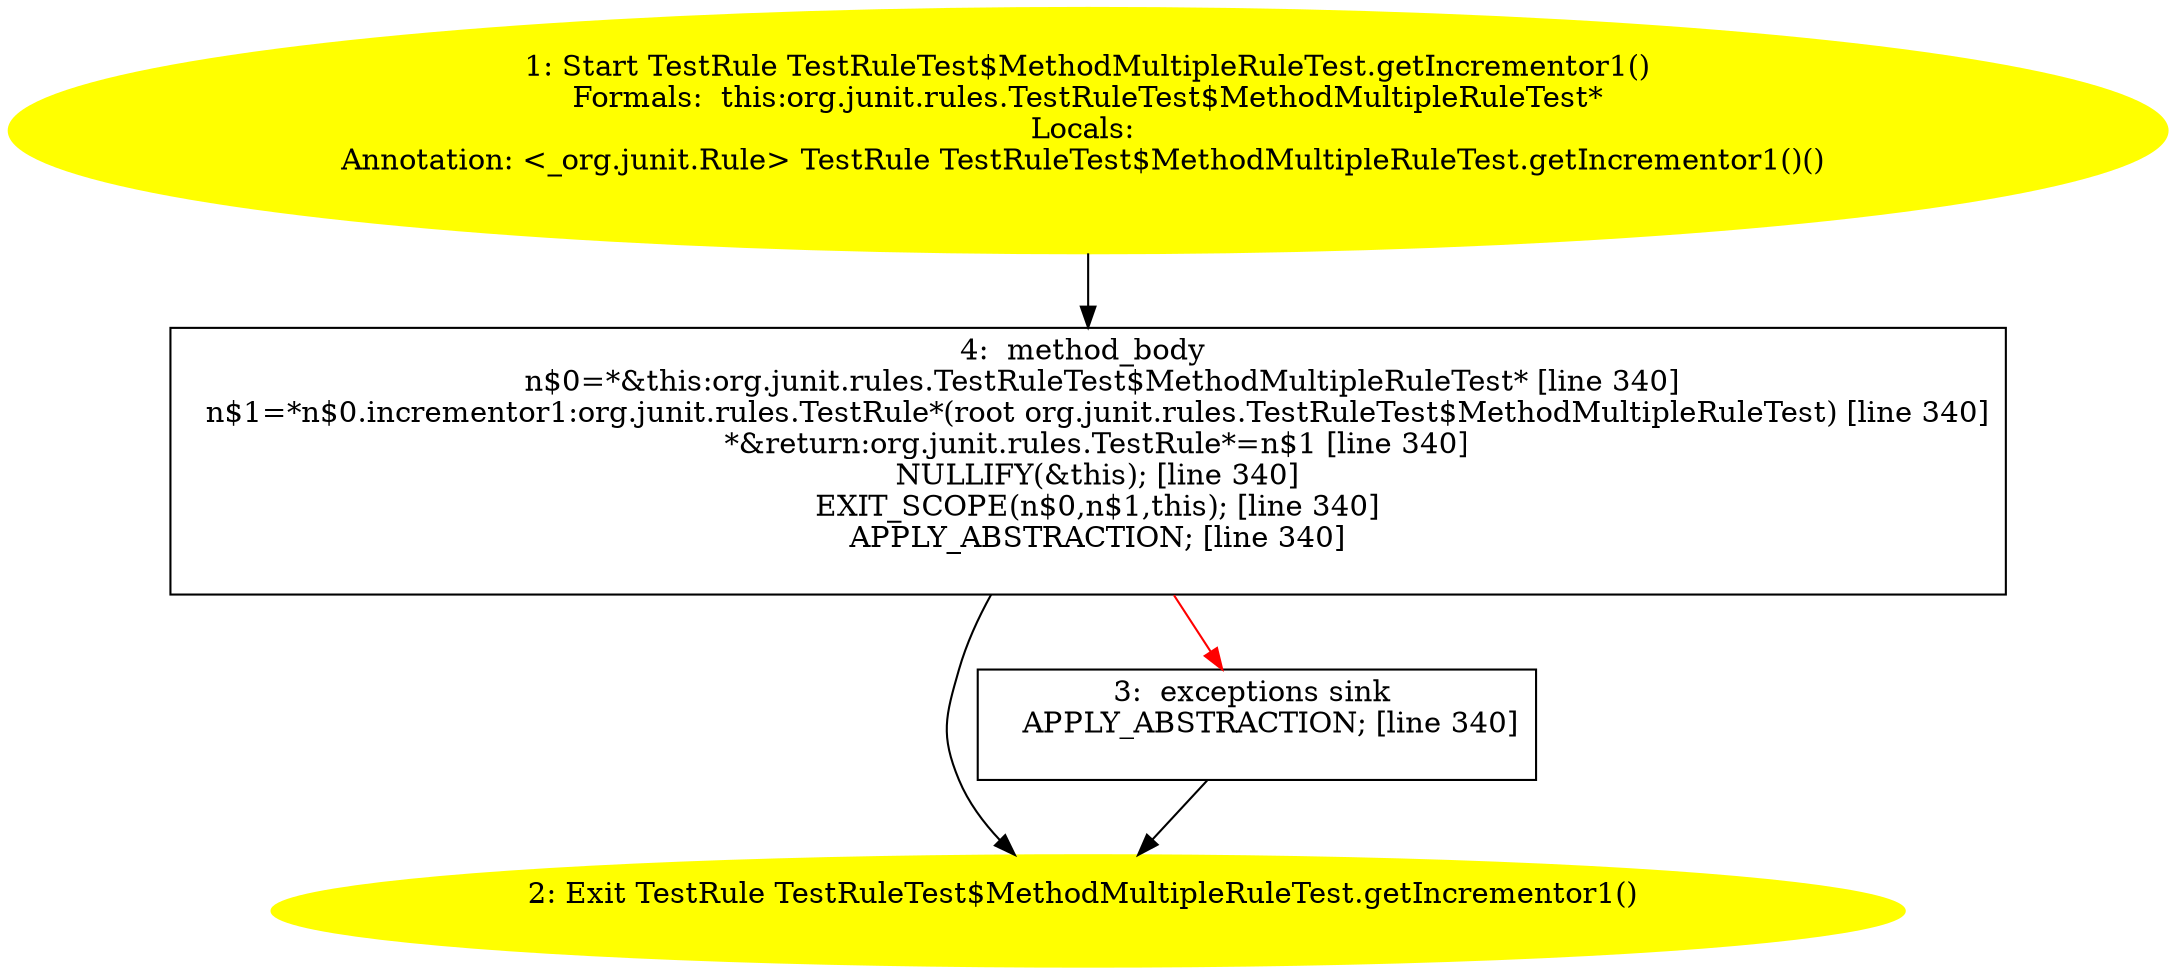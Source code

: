 /* @generated */
digraph cfg {
"org.junit.rules.TestRuleTest$MethodMultipleRuleTest.getIncrementor1():org.junit.rules.TestRule.04347f1a2d729f77ab58d38355dd27a3_1" [label="1: Start TestRule TestRuleTest$MethodMultipleRuleTest.getIncrementor1()\nFormals:  this:org.junit.rules.TestRuleTest$MethodMultipleRuleTest*\nLocals: \nAnnotation: <_org.junit.Rule> TestRule TestRuleTest$MethodMultipleRuleTest.getIncrementor1()() \n  " color=yellow style=filled]
	

	 "org.junit.rules.TestRuleTest$MethodMultipleRuleTest.getIncrementor1():org.junit.rules.TestRule.04347f1a2d729f77ab58d38355dd27a3_1" -> "org.junit.rules.TestRuleTest$MethodMultipleRuleTest.getIncrementor1():org.junit.rules.TestRule.04347f1a2d729f77ab58d38355dd27a3_4" ;
"org.junit.rules.TestRuleTest$MethodMultipleRuleTest.getIncrementor1():org.junit.rules.TestRule.04347f1a2d729f77ab58d38355dd27a3_2" [label="2: Exit TestRule TestRuleTest$MethodMultipleRuleTest.getIncrementor1() \n  " color=yellow style=filled]
	

"org.junit.rules.TestRuleTest$MethodMultipleRuleTest.getIncrementor1():org.junit.rules.TestRule.04347f1a2d729f77ab58d38355dd27a3_3" [label="3:  exceptions sink \n   APPLY_ABSTRACTION; [line 340]\n " shape="box"]
	

	 "org.junit.rules.TestRuleTest$MethodMultipleRuleTest.getIncrementor1():org.junit.rules.TestRule.04347f1a2d729f77ab58d38355dd27a3_3" -> "org.junit.rules.TestRuleTest$MethodMultipleRuleTest.getIncrementor1():org.junit.rules.TestRule.04347f1a2d729f77ab58d38355dd27a3_2" ;
"org.junit.rules.TestRuleTest$MethodMultipleRuleTest.getIncrementor1():org.junit.rules.TestRule.04347f1a2d729f77ab58d38355dd27a3_4" [label="4:  method_body \n   n$0=*&this:org.junit.rules.TestRuleTest$MethodMultipleRuleTest* [line 340]\n  n$1=*n$0.incrementor1:org.junit.rules.TestRule*(root org.junit.rules.TestRuleTest$MethodMultipleRuleTest) [line 340]\n  *&return:org.junit.rules.TestRule*=n$1 [line 340]\n  NULLIFY(&this); [line 340]\n  EXIT_SCOPE(n$0,n$1,this); [line 340]\n  APPLY_ABSTRACTION; [line 340]\n " shape="box"]
	

	 "org.junit.rules.TestRuleTest$MethodMultipleRuleTest.getIncrementor1():org.junit.rules.TestRule.04347f1a2d729f77ab58d38355dd27a3_4" -> "org.junit.rules.TestRuleTest$MethodMultipleRuleTest.getIncrementor1():org.junit.rules.TestRule.04347f1a2d729f77ab58d38355dd27a3_2" ;
	 "org.junit.rules.TestRuleTest$MethodMultipleRuleTest.getIncrementor1():org.junit.rules.TestRule.04347f1a2d729f77ab58d38355dd27a3_4" -> "org.junit.rules.TestRuleTest$MethodMultipleRuleTest.getIncrementor1():org.junit.rules.TestRule.04347f1a2d729f77ab58d38355dd27a3_3" [color="red" ];
}
